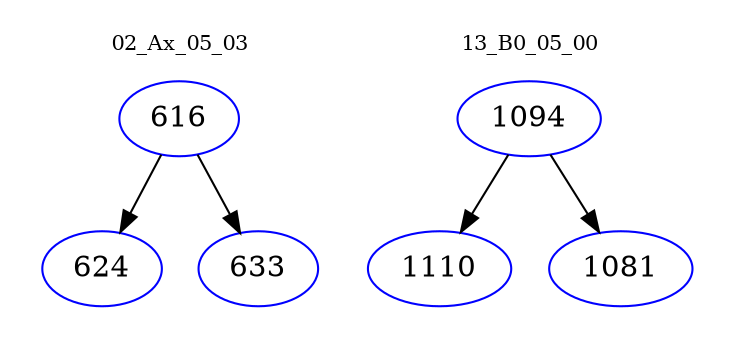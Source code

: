 digraph{
subgraph cluster_0 {
color = white
label = "02_Ax_05_03";
fontsize=10;
T0_616 [label="616", color="blue"]
T0_616 -> T0_624 [color="black"]
T0_624 [label="624", color="blue"]
T0_616 -> T0_633 [color="black"]
T0_633 [label="633", color="blue"]
}
subgraph cluster_1 {
color = white
label = "13_B0_05_00";
fontsize=10;
T1_1094 [label="1094", color="blue"]
T1_1094 -> T1_1110 [color="black"]
T1_1110 [label="1110", color="blue"]
T1_1094 -> T1_1081 [color="black"]
T1_1081 [label="1081", color="blue"]
}
}
